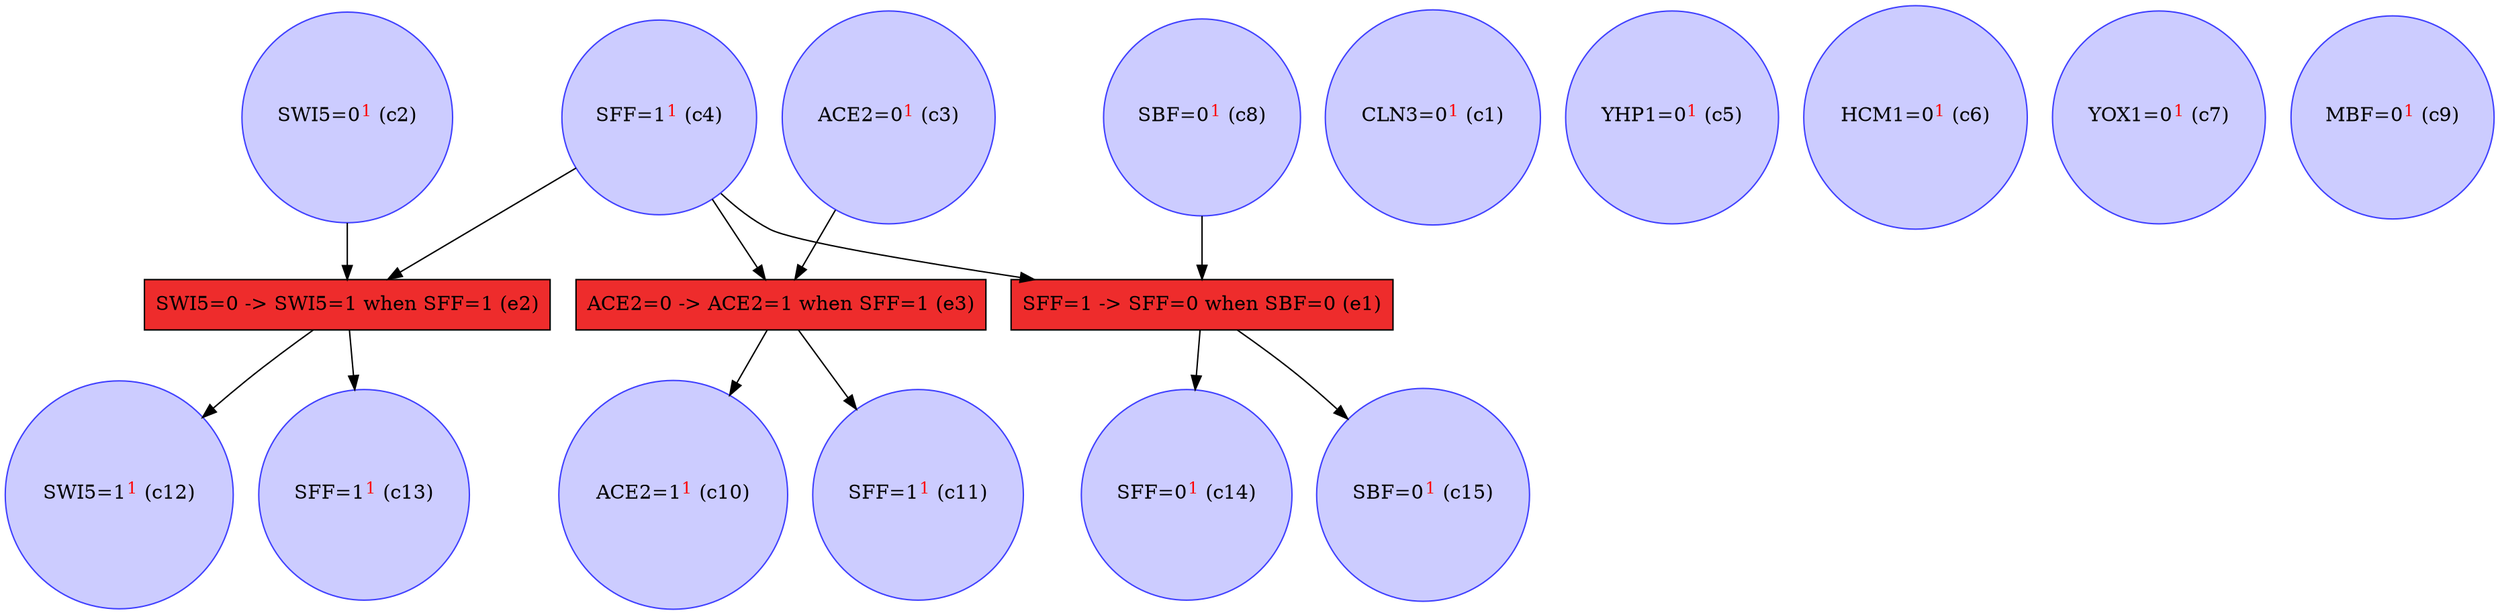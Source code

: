 digraph test {
  c2 -> e2;
  c3 -> e3;
  c4 -> e1;
  c4 -> e2;
  c4 -> e3;
  c8 -> e1;
  e3 -> c10;
  e3 -> c11;
  e2 -> c12;
  e2 -> c13;
  e1 -> c14;
  e1 -> c15;
  c1 [color="#4040ff" fillcolor="#ccccff" label= <CLN3=0<FONT COLOR="red"><SUP>1</SUP></FONT>&nbsp;(c1)> shape=circle style=filled];
  c2 [color="#4040ff" fillcolor="#ccccff" label= <SWI5=0<FONT COLOR="red"><SUP>1</SUP></FONT>&nbsp;(c2)> shape=circle style=filled];
  c3 [color="#4040ff" fillcolor="#ccccff" label= <ACE2=0<FONT COLOR="red"><SUP>1</SUP></FONT>&nbsp;(c3)> shape=circle style=filled];
  c4 [color="#4040ff" fillcolor="#ccccff" label= <SFF=1<FONT COLOR="red"><SUP>1</SUP></FONT>&nbsp;(c4)> shape=circle style=filled];
  c5 [color="#4040ff" fillcolor="#ccccff" label= <YHP1=0<FONT COLOR="red"><SUP>1</SUP></FONT>&nbsp;(c5)> shape=circle style=filled];
  c6 [color="#4040ff" fillcolor="#ccccff" label= <HCM1=0<FONT COLOR="red"><SUP>1</SUP></FONT>&nbsp;(c6)> shape=circle style=filled];
  c7 [color="#4040ff" fillcolor="#ccccff" label= <YOX1=0<FONT COLOR="red"><SUP>1</SUP></FONT>&nbsp;(c7)> shape=circle style=filled];
  c8 [color="#4040ff" fillcolor="#ccccff" label= <SBF=0<FONT COLOR="red"><SUP>1</SUP></FONT>&nbsp;(c8)> shape=circle style=filled];
  c9 [color="#4040ff" fillcolor="#ccccff" label= <MBF=0<FONT COLOR="red"><SUP>1</SUP></FONT>&nbsp;(c9)> shape=circle style=filled];
  c10 [color="#4040ff" fillcolor="#ccccff" label= <ACE2=1<FONT COLOR="red"><SUP>1</SUP></FONT>&nbsp;(c10)> shape=circle style=filled];
  c11 [color="#4040ff" fillcolor="#ccccff" label= <SFF=1<FONT COLOR="red"><SUP>1</SUP></FONT>&nbsp;(c11)> shape=circle style=filled];
  c12 [color="#4040ff" fillcolor="#ccccff" label= <SWI5=1<FONT COLOR="red"><SUP>1</SUP></FONT>&nbsp;(c12)> shape=circle style=filled];
  c13 [color="#4040ff" fillcolor="#ccccff" label= <SFF=1<FONT COLOR="red"><SUP>1</SUP></FONT>&nbsp;(c13)> shape=circle style=filled];
  c14 [color="#4040ff" fillcolor="#ccccff" label= <SFF=0<FONT COLOR="red"><SUP>1</SUP></FONT>&nbsp;(c14)> shape=circle style=filled];
  c15 [color="#4040ff" fillcolor="#ccccff" label= <SBF=0<FONT COLOR="red"><SUP>1</SUP></FONT>&nbsp;(c15)> shape=circle style=filled];
  e1 [color=black fillcolor=firebrick2 label="SFF=1 -> SFF=0 when SBF=0 (e1)" shape=box style=filled];
  e2 [color=black fillcolor=firebrick2 label="SWI5=0 -> SWI5=1 when SFF=1 (e2)" shape=box style=filled];
  e3 [color=black fillcolor=firebrick2 label="ACE2=0 -> ACE2=1 when SFF=1 (e3)" shape=box style=filled];
}
